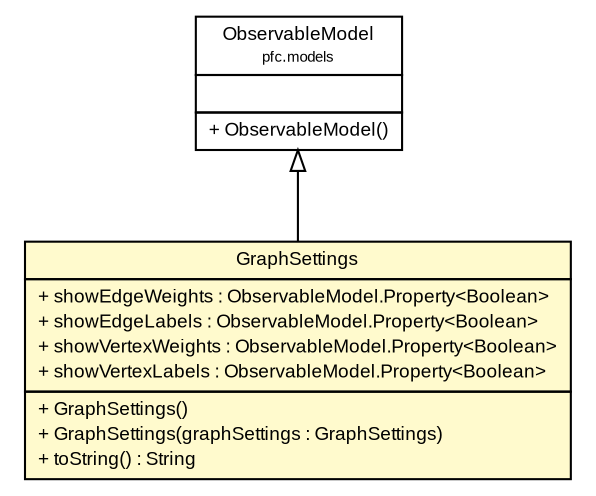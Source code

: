 #!/usr/local/bin/dot
#
# Class diagram 
# Generated by UMLGraph version R5_6 (http://www.umlgraph.org/)
#

digraph G {
	edge [fontname="arial",fontsize=10,labelfontname="arial",labelfontsize=10];
	node [fontname="arial",fontsize=10,shape=plaintext];
	nodesep=0.25;
	ranksep=0.5;
	// pfc.models.ObservableModel
	c9864 [label=<<table title="pfc.models.ObservableModel" border="0" cellborder="1" cellspacing="0" cellpadding="2" port="p" href="../models/ObservableModel.html">
		<tr><td><table border="0" cellspacing="0" cellpadding="1">
<tr><td align="center" balign="center"> ObservableModel </td></tr>
<tr><td align="center" balign="center"><font point-size="7.0"> pfc.models </font></td></tr>
		</table></td></tr>
		<tr><td><table border="0" cellspacing="0" cellpadding="1">
<tr><td align="left" balign="left">  </td></tr>
		</table></td></tr>
		<tr><td><table border="0" cellspacing="0" cellpadding="1">
<tr><td align="left" balign="left"> + ObservableModel() </td></tr>
		</table></td></tr>
		</table>>, URL="../models/ObservableModel.html", fontname="arial", fontcolor="black", fontsize=9.0];
	// pfc.settings.GraphSettings
	c9905 [label=<<table title="pfc.settings.GraphSettings" border="0" cellborder="1" cellspacing="0" cellpadding="2" port="p" bgcolor="lemonChiffon" href="./GraphSettings.html">
		<tr><td><table border="0" cellspacing="0" cellpadding="1">
<tr><td align="center" balign="center"> GraphSettings </td></tr>
		</table></td></tr>
		<tr><td><table border="0" cellspacing="0" cellpadding="1">
<tr><td align="left" balign="left"> + showEdgeWeights : ObservableModel.Property&lt;Boolean&gt; </td></tr>
<tr><td align="left" balign="left"> + showEdgeLabels : ObservableModel.Property&lt;Boolean&gt; </td></tr>
<tr><td align="left" balign="left"> + showVertexWeights : ObservableModel.Property&lt;Boolean&gt; </td></tr>
<tr><td align="left" balign="left"> + showVertexLabels : ObservableModel.Property&lt;Boolean&gt; </td></tr>
		</table></td></tr>
		<tr><td><table border="0" cellspacing="0" cellpadding="1">
<tr><td align="left" balign="left"> + GraphSettings() </td></tr>
<tr><td align="left" balign="left"> + GraphSettings(graphSettings : GraphSettings) </td></tr>
<tr><td align="left" balign="left"> + toString() : String </td></tr>
		</table></td></tr>
		</table>>, URL="./GraphSettings.html", fontname="arial", fontcolor="black", fontsize=9.0];
	//pfc.settings.GraphSettings extends pfc.models.ObservableModel
	c9864:p -> c9905:p [dir=back,arrowtail=empty];
}

